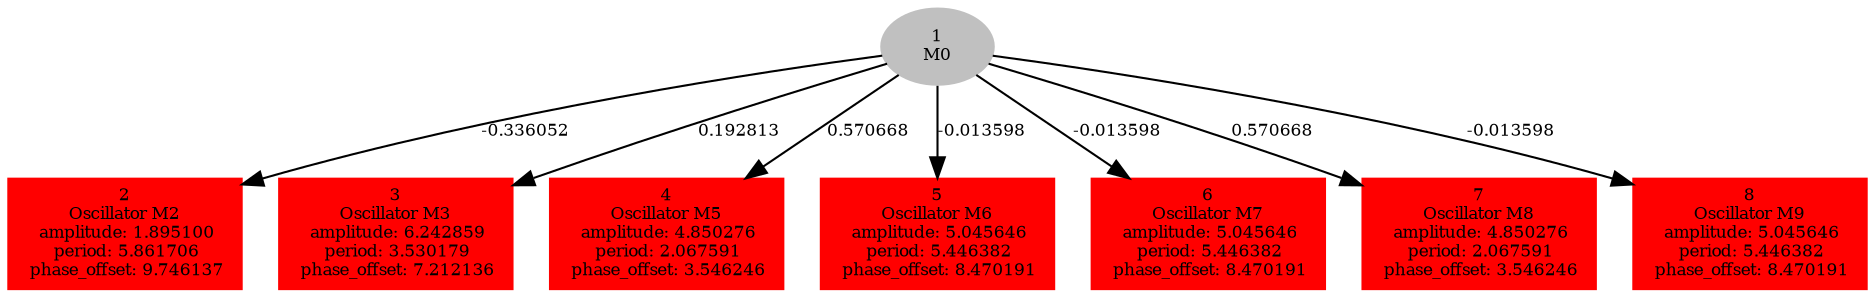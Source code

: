  digraph g{ forcelabels=true;
1[label=<1<BR/>M0>,color="grey",style=filled,fontsize=8];
2 [label=<2<BR />Oscillator M2<BR /> amplitude: 1.895100<BR /> period: 5.861706<BR /> phase_offset: 9.746137>, shape=box,color=red,style=filled,fontsize=8];
3 [label=<3<BR />Oscillator M3<BR /> amplitude: 6.242859<BR /> period: 3.530179<BR /> phase_offset: 7.212136>, shape=box,color=red,style=filled,fontsize=8];
4 [label=<4<BR />Oscillator M5<BR /> amplitude: 4.850276<BR /> period: 2.067591<BR /> phase_offset: 3.546246>, shape=box,color=red,style=filled,fontsize=8];
5 [label=<5<BR />Oscillator M6<BR /> amplitude: 5.045646<BR /> period: 5.446382<BR /> phase_offset: 8.470191>, shape=box,color=red,style=filled,fontsize=8];
6 [label=<6<BR />Oscillator M7<BR /> amplitude: 5.045646<BR /> period: 5.446382<BR /> phase_offset: 8.470191>, shape=box,color=red,style=filled,fontsize=8];
7 [label=<7<BR />Oscillator M8<BR /> amplitude: 4.850276<BR /> period: 2.067591<BR /> phase_offset: 3.546246>, shape=box,color=red,style=filled,fontsize=8];
8 [label=<8<BR />Oscillator M9<BR /> amplitude: 5.045646<BR /> period: 5.446382<BR /> phase_offset: 8.470191>, shape=box,color=red,style=filled,fontsize=8];
1 -> 2[label="-0.336052 ",fontsize="8"];
1 -> 3[label="0.192813 ",fontsize="8"];
1 -> 4[label="0.570668 ",fontsize="8"];
1 -> 5[label="-0.013598 ",fontsize="8"];
1 -> 6[label="-0.013598 ",fontsize="8"];
1 -> 7[label="0.570668 ",fontsize="8"];
1 -> 8[label="-0.013598 ",fontsize="8"];
 }

